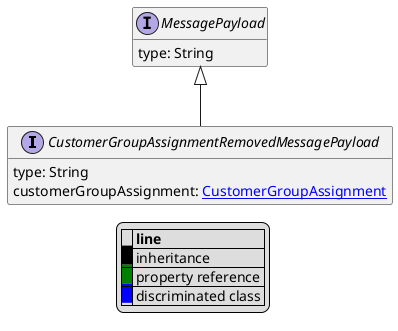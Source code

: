 @startuml

hide empty fields
hide empty methods
legend
|= |= line |
|<back:black>   </back>| inheritance |
|<back:green>   </back>| property reference |
|<back:blue>   </back>| discriminated class |
endlegend
interface CustomerGroupAssignmentRemovedMessagePayload [[CustomerGroupAssignmentRemovedMessagePayload.svg]] extends MessagePayload {
    type: String
    customerGroupAssignment: [[CustomerGroupAssignment.svg CustomerGroupAssignment]]
}
interface MessagePayload [[MessagePayload.svg]]  {
    type: String
}





@enduml
